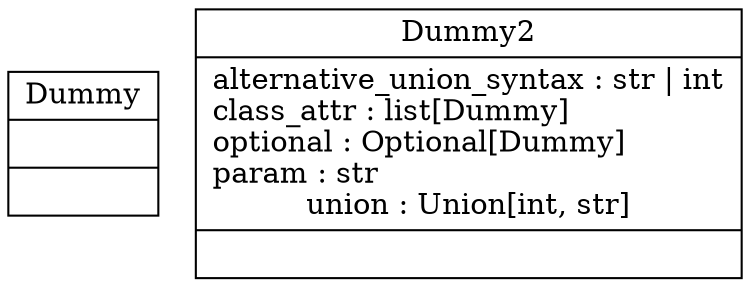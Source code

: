 digraph "classes" {
rankdir=BT
charset="utf-8"
"attributes_annotation.Dummy" [color="black", fontcolor="black", label=<{Dummy||}>, shape="record", style="solid"];
"attributes_annotation.Dummy2" [color="black", fontcolor="black", label=<{Dummy2|alternative_union_syntax : str \| int<br ALIGN="LEFT"/>class_attr : list[Dummy]<br ALIGN="LEFT"/>optional : Optional[Dummy]<br ALIGN="LEFT"/>param : str<br ALIGN="LEFT"/>union : Union[int, str]|}>, shape="record", style="solid"];
}
